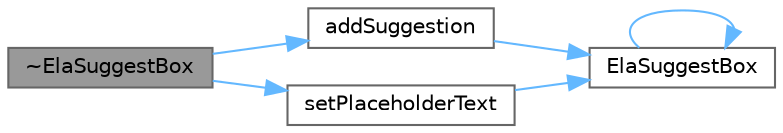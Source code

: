 digraph "~ElaSuggestBox"
{
 // LATEX_PDF_SIZE
  bgcolor="transparent";
  edge [fontname=Helvetica,fontsize=10,labelfontname=Helvetica,labelfontsize=10];
  node [fontname=Helvetica,fontsize=10,shape=box,height=0.2,width=0.4];
  rankdir="LR";
  Node1 [id="Node000001",label="~ElaSuggestBox",height=0.2,width=0.4,color="gray40", fillcolor="grey60", style="filled", fontcolor="black",tooltip="析构函数"];
  Node1 -> Node2 [id="edge1_Node000001_Node000002",color="steelblue1",style="solid",tooltip=" "];
  Node2 [id="Node000002",label="addSuggestion",height=0.2,width=0.4,color="grey40", fillcolor="white", style="filled",URL="$class_ela_suggest_box.html#a396d656e7d9459262ccfaaba2a915213",tooltip="添加建议项"];
  Node2 -> Node3 [id="edge2_Node000002_Node000003",color="steelblue1",style="solid",tooltip=" "];
  Node3 [id="Node000003",label="ElaSuggestBox",height=0.2,width=0.4,color="grey40", fillcolor="white", style="filled",URL="$class_ela_suggest_box.html#aec7af087a466cf49eb70708e83c70608",tooltip="< 声明私有类指针"];
  Node3 -> Node3 [id="edge3_Node000003_Node000003",color="steelblue1",style="solid",tooltip=" "];
  Node1 -> Node4 [id="edge4_Node000001_Node000004",color="steelblue1",style="solid",tooltip=" "];
  Node4 [id="Node000004",label="setPlaceholderText",height=0.2,width=0.4,color="grey40", fillcolor="white", style="filled",URL="$class_ela_suggest_box.html#af7e59fb643e69dd6e97f55fd3a3b376a",tooltip="设置占位文本"];
  Node4 -> Node3 [id="edge5_Node000004_Node000003",color="steelblue1",style="solid",tooltip=" "];
}
